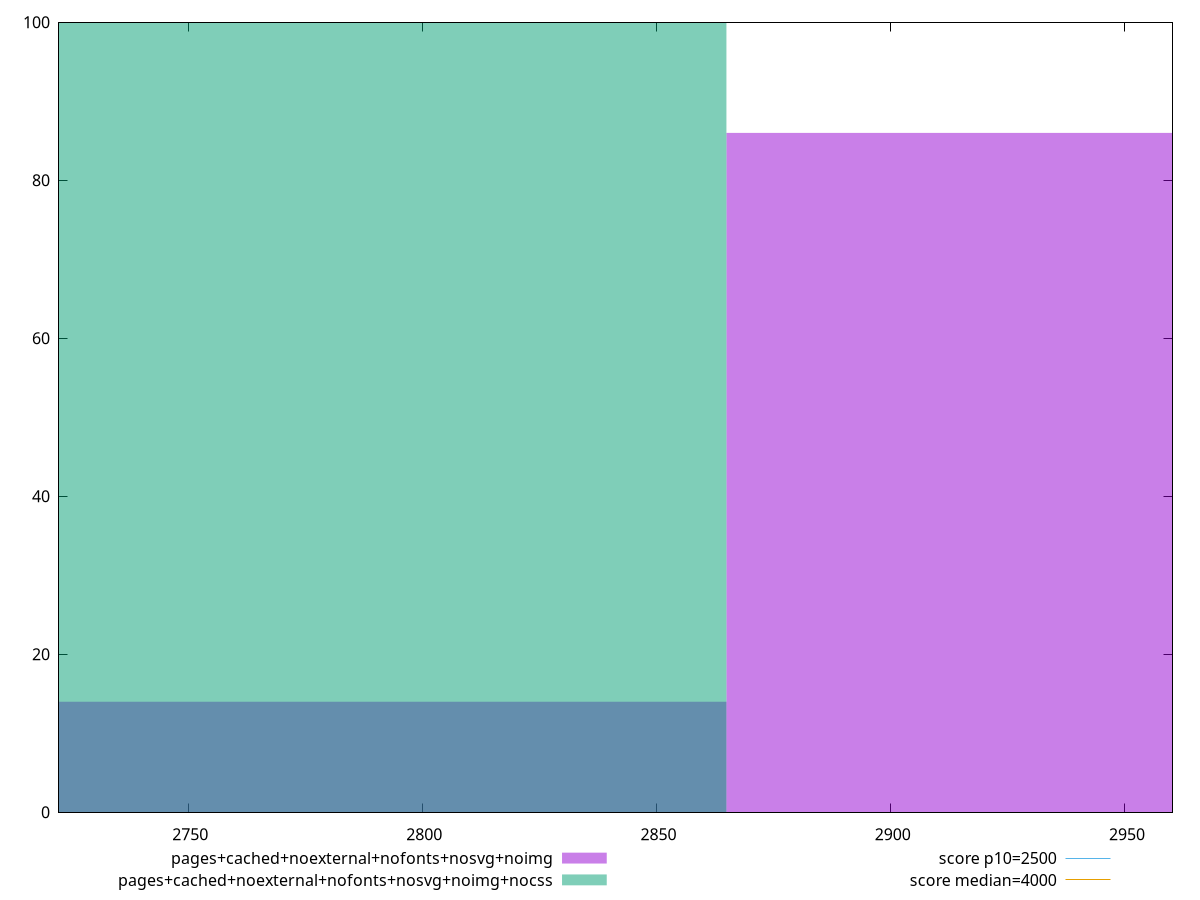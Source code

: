 reset

$pagesCachedNoexternalNofontsNosvgNoimg <<EOF
2783.0621703016272 14
2946.7717097311347 86
EOF

$pagesCachedNoexternalNofontsNosvgNoimgNocss <<EOF
2783.0621703016272 100
EOF

set key outside below
set boxwidth 163.7095394295075
set xrange [2722.4326:2960.146499999999]
set yrange [0:100]
set style fill transparent solid 0.5 noborder

set parametric
set terminal svg size 640, 500 enhanced background rgb 'white'
set output "report_00007_2020-12-11T15:55:29.892Z/largest-contentful-paint/comparison/histogram/11_vs_12.svg"

plot $pagesCachedNoexternalNofontsNosvgNoimg title "pages+cached+noexternal+nofonts+nosvg+noimg" with boxes, \
     $pagesCachedNoexternalNofontsNosvgNoimgNocss title "pages+cached+noexternal+nofonts+nosvg+noimg+nocss" with boxes, \
     2500,t title "score p10=2500", \
     4000,t title "score median=4000"

reset
